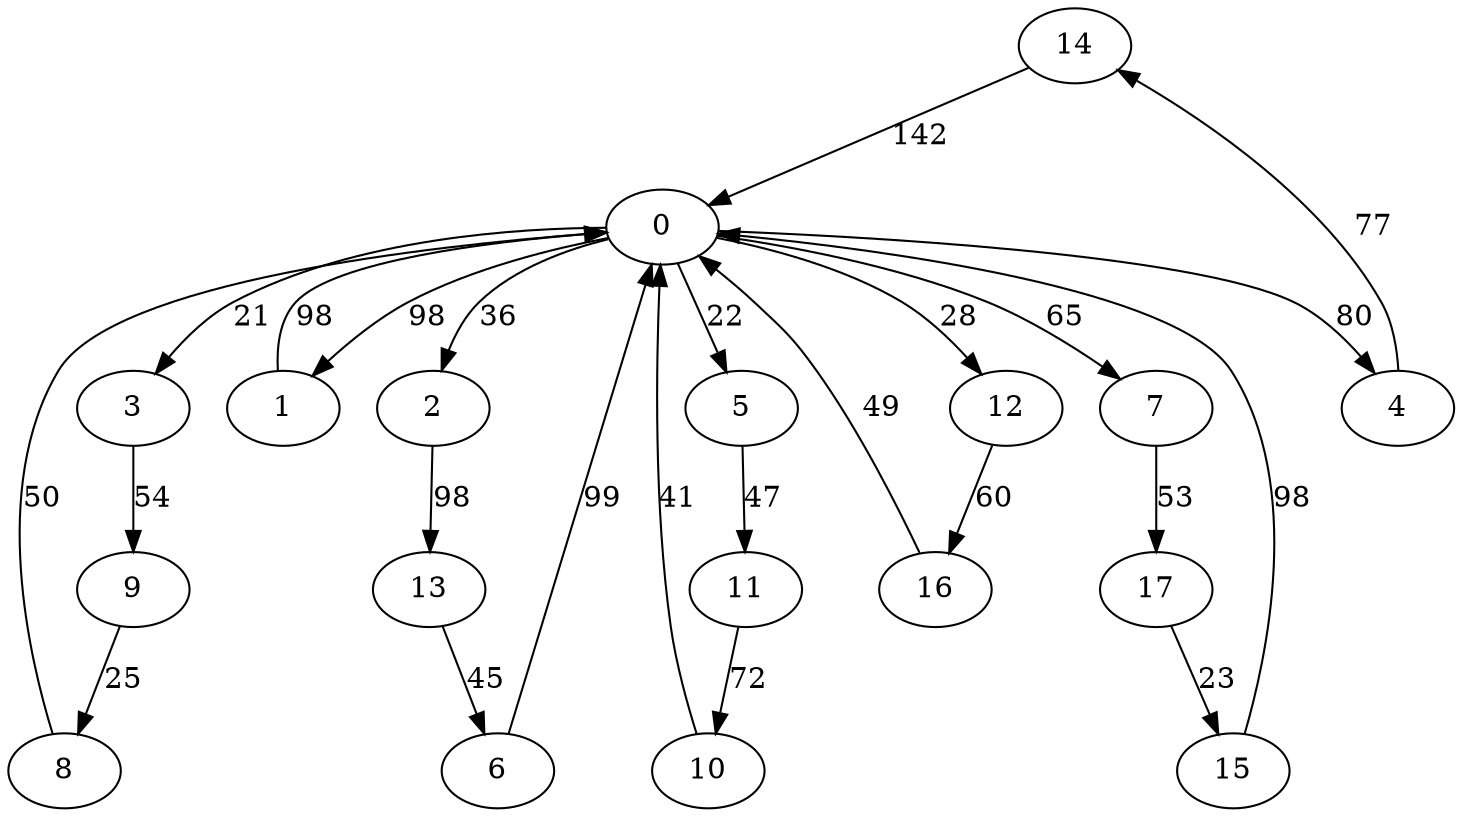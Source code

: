 digraph G {
	14->0[ label=142 ];
	16->0[ label=49 ];
	9->8[ label=25 ];
	13->6[ label=45 ];
	12->16[ label=60 ];
	6->0[ label=99 ];
	3->9[ label=54 ];
	8->0[ label=50 ];
	10->0[ label=41 ];
	17->15[ label=23 ];
	15->0[ label=98 ];
	2->13[ label=98 ];
	4->14[ label=77 ];
	1->0[ label=98 ];
	0->4[ label=80 ];
	0->1[ label=98 ];
	0->12[ label=28 ];
	0->3[ label=21 ];
	0->5[ label=22 ];
	0->7[ label=65 ];
	0->2[ label=36 ];
	5->11[ label=47 ];
	11->10[ label=72 ];
	7->17[ label=53 ];
	0 [ label=0 ];
	1 [ label=1 ];
	10 [ label=10 ];
	11 [ label=11 ];
	12 [ label=12 ];
	13 [ label=13 ];
	14 [ label=14 ];
	15 [ label=15 ];
	16 [ label=16 ];
	17 [ label=17 ];
	2 [ label=2 ];
	3 [ label=3 ];
	4 [ label=4 ];
	5 [ label=5 ];
	6 [ label=6 ];
	7 [ label=7 ];
	8 [ label=8 ];
	9 [ label=9 ];

}
